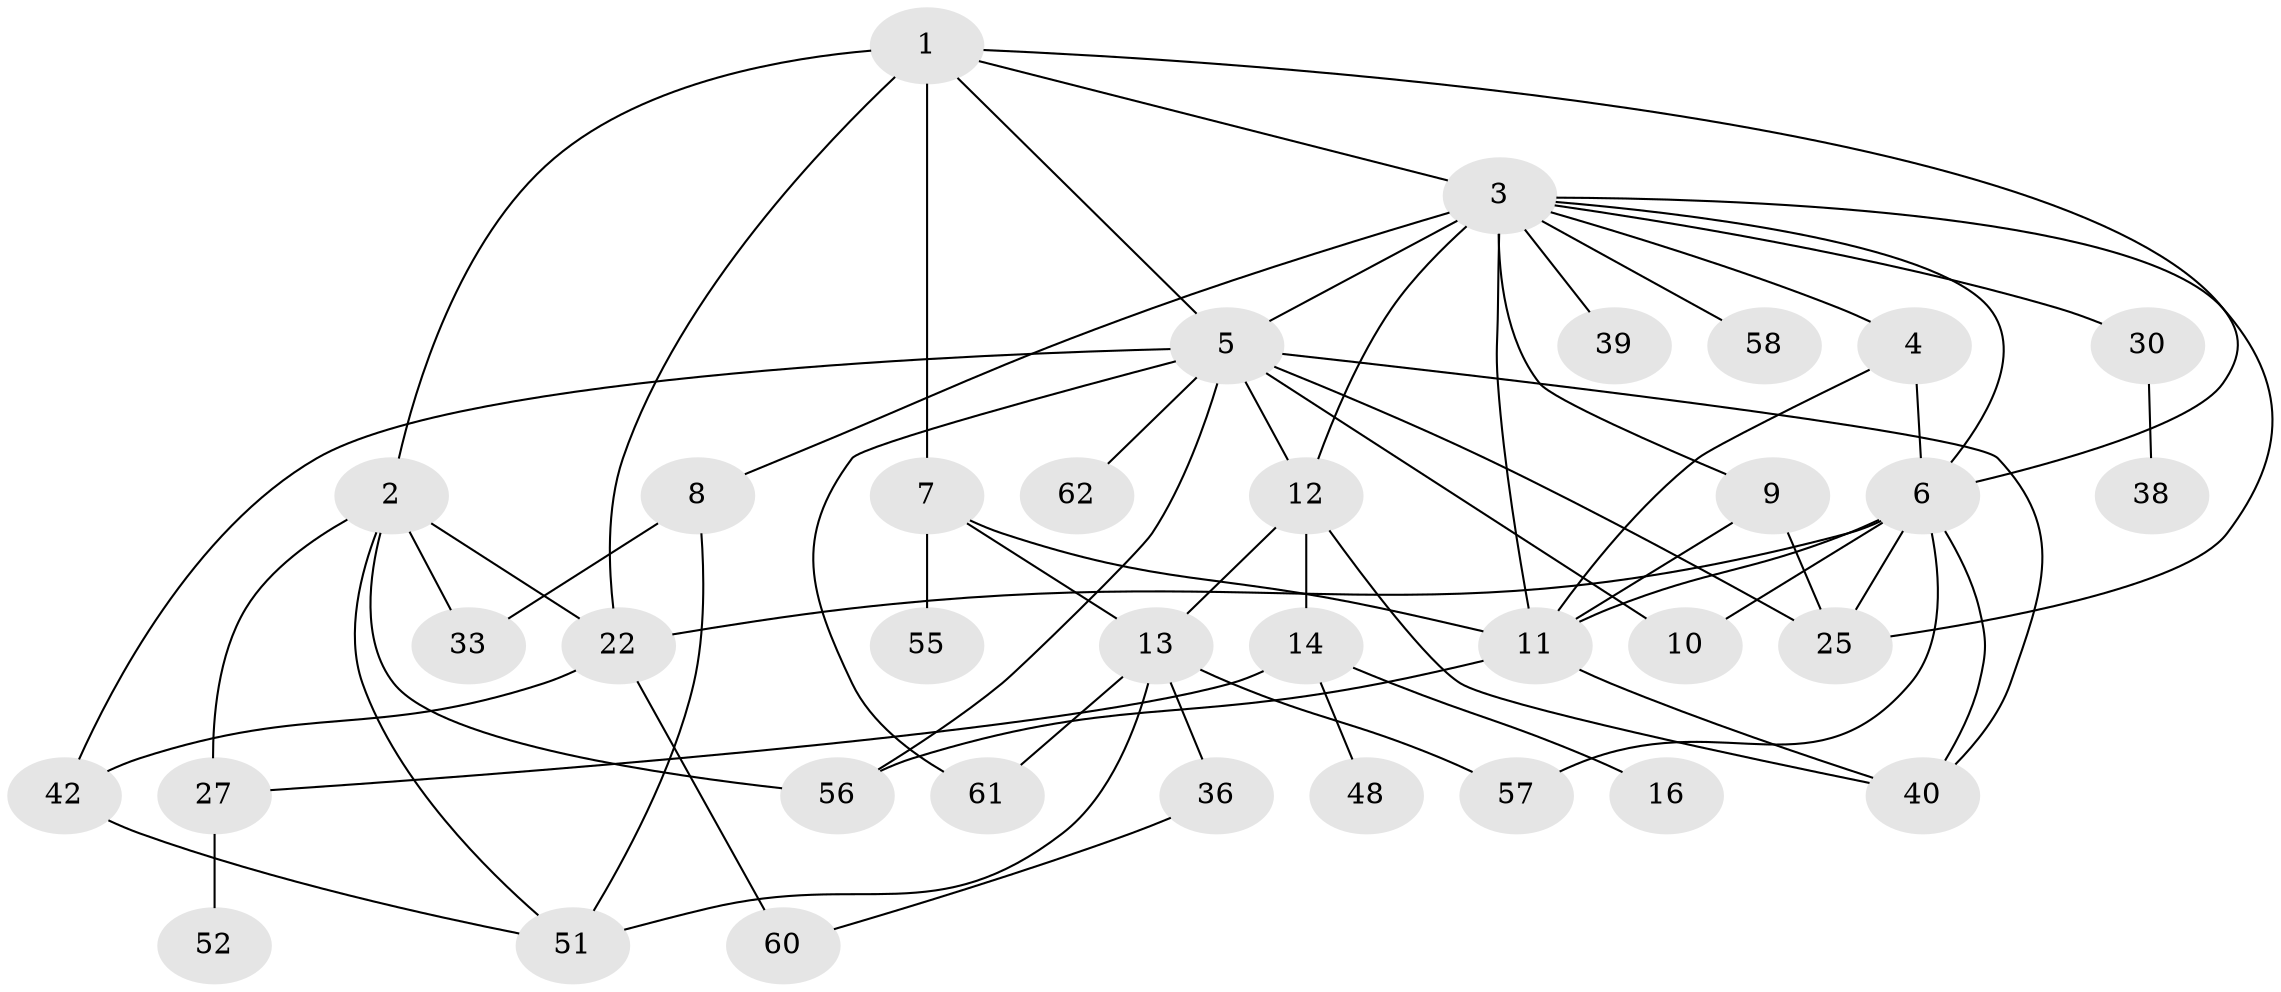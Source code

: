 // original degree distribution, {6: 0.05714285714285714, 9: 0.014285714285714285, 4: 0.17142857142857143, 3: 0.21428571428571427, 2: 0.34285714285714286, 1: 0.15714285714285714, 7: 0.014285714285714285, 5: 0.02857142857142857}
// Generated by graph-tools (version 1.1) at 2025/17/03/04/25 18:17:04]
// undirected, 35 vertices, 63 edges
graph export_dot {
graph [start="1"]
  node [color=gray90,style=filled];
  1 [super="+41"];
  2;
  3 [super="+23+15"];
  4 [super="+49+19"];
  5 [super="+53+26"];
  6 [super="+17+24"];
  7 [super="+46"];
  8 [super="+68"];
  9 [super="+67"];
  10;
  11 [super="+28+37"];
  12 [super="+18"];
  13 [super="+20"];
  14;
  16 [super="+29"];
  22 [super="+34"];
  25 [super="+32"];
  27 [super="+43+63"];
  30;
  33;
  36;
  38 [super="+69"];
  39;
  40;
  42;
  48;
  51;
  52;
  55;
  56 [super="+66"];
  57;
  58;
  60;
  61;
  62;
  1 -- 2;
  1 -- 3;
  1 -- 6;
  1 -- 7 [weight=2];
  1 -- 22;
  1 -- 5;
  2 -- 33;
  2 -- 51;
  2 -- 27;
  2 -- 22;
  2 -- 56;
  3 -- 4;
  3 -- 5 [weight=2];
  3 -- 8;
  3 -- 9;
  3 -- 11;
  3 -- 12;
  3 -- 25;
  3 -- 58;
  3 -- 30;
  3 -- 39;
  3 -- 6;
  4 -- 6;
  4 -- 11;
  5 -- 40;
  5 -- 62;
  5 -- 10;
  5 -- 42;
  5 -- 12;
  5 -- 56;
  5 -- 61;
  5 -- 25;
  6 -- 10;
  6 -- 57;
  6 -- 22;
  6 -- 11;
  6 -- 40;
  6 -- 25;
  7 -- 55;
  7 -- 13;
  7 -- 11 [weight=2];
  8 -- 51;
  8 -- 33;
  9 -- 25;
  9 -- 11;
  11 -- 56;
  11 -- 40;
  12 -- 13;
  12 -- 14;
  12 -- 40;
  13 -- 61;
  13 -- 57;
  13 -- 51;
  13 -- 36;
  14 -- 16;
  14 -- 27;
  14 -- 48;
  22 -- 42;
  22 -- 60;
  27 -- 52;
  30 -- 38;
  36 -- 60;
  42 -- 51;
}
